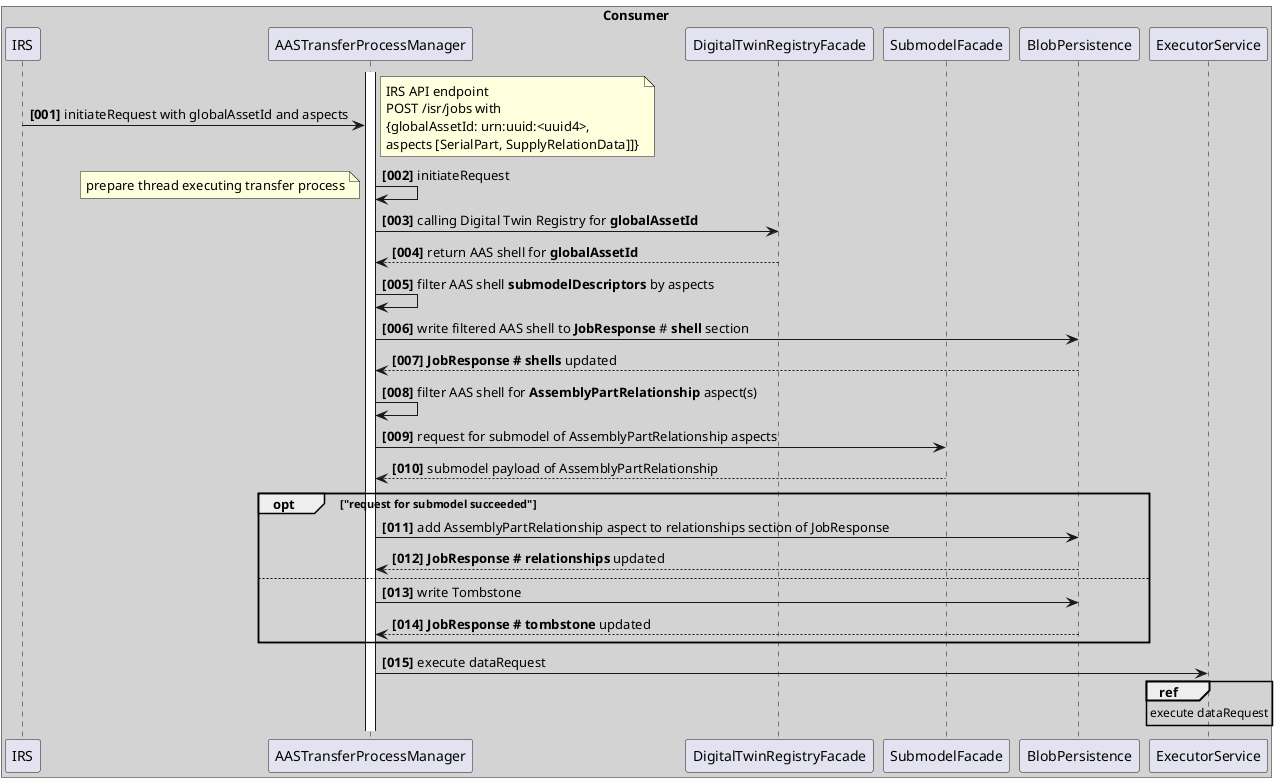 @startuml
'https://plantuml.com/sequence-diagram
skinparam shadowing false

autonumber "<b>[000]"
box "Consumer" #LightGrey
participant IRS
participant AASTransferProcessManager
activate AASTransferProcessManager
participant DigitalTwinRegistryFacade
participant SubmodelFacade
participant BlobPersistence
participant ExecutorService


IRS -> AASTransferProcessManager: initiateRequest with globalAssetId and aspects
note right
    IRS API endpoint
    POST /isr/jobs with
    {globalAssetId: urn:uuid:<uuid4>,
    aspects [SerialPart, SupplyRelationData]]}
end note
AASTransferProcessManager -> AASTransferProcessManager : initiateRequest
note left
    prepare thread executing transfer process
end note
AASTransferProcessManager -> DigitalTwinRegistryFacade : calling Digital Twin Registry for **globalAssetId**
AASTransferProcessManager <-- DigitalTwinRegistryFacade : return AAS shell for **globalAssetId**
AASTransferProcessManager -> AASTransferProcessManager : filter AAS shell **submodelDescriptors** by aspects
AASTransferProcessManager -> BlobPersistence : write filtered AAS shell to **JobResponse** # **shell** section
AASTransferProcessManager <-- BlobPersistence : **JobResponse # shells** updated
AASTransferProcessManager -> AASTransferProcessManager : filter AAS shell for **AssemblyPartRelationship** aspect(s)
AASTransferProcessManager -> SubmodelFacade: request for submodel of AssemblyPartRelationship aspects
AASTransferProcessManager <-- SubmodelFacade: submodel payload of AssemblyPartRelationship
opt "request for submodel succeeded"
AASTransferProcessManager -> BlobPersistence : add AssemblyPartRelationship aspect to relationships section of JobResponse
AASTransferProcessManager <-- BlobPersistence : **JobResponse # relationships** updated
else
AASTransferProcessManager -> BlobPersistence : write Tombstone
AASTransferProcessManager <-- BlobPersistence : **JobResponse # tombstone** updated
end


AASTransferProcessManager -> ExecutorService: execute dataRequest
ref over ExecutorService
    execute dataRequest
end



@enduml